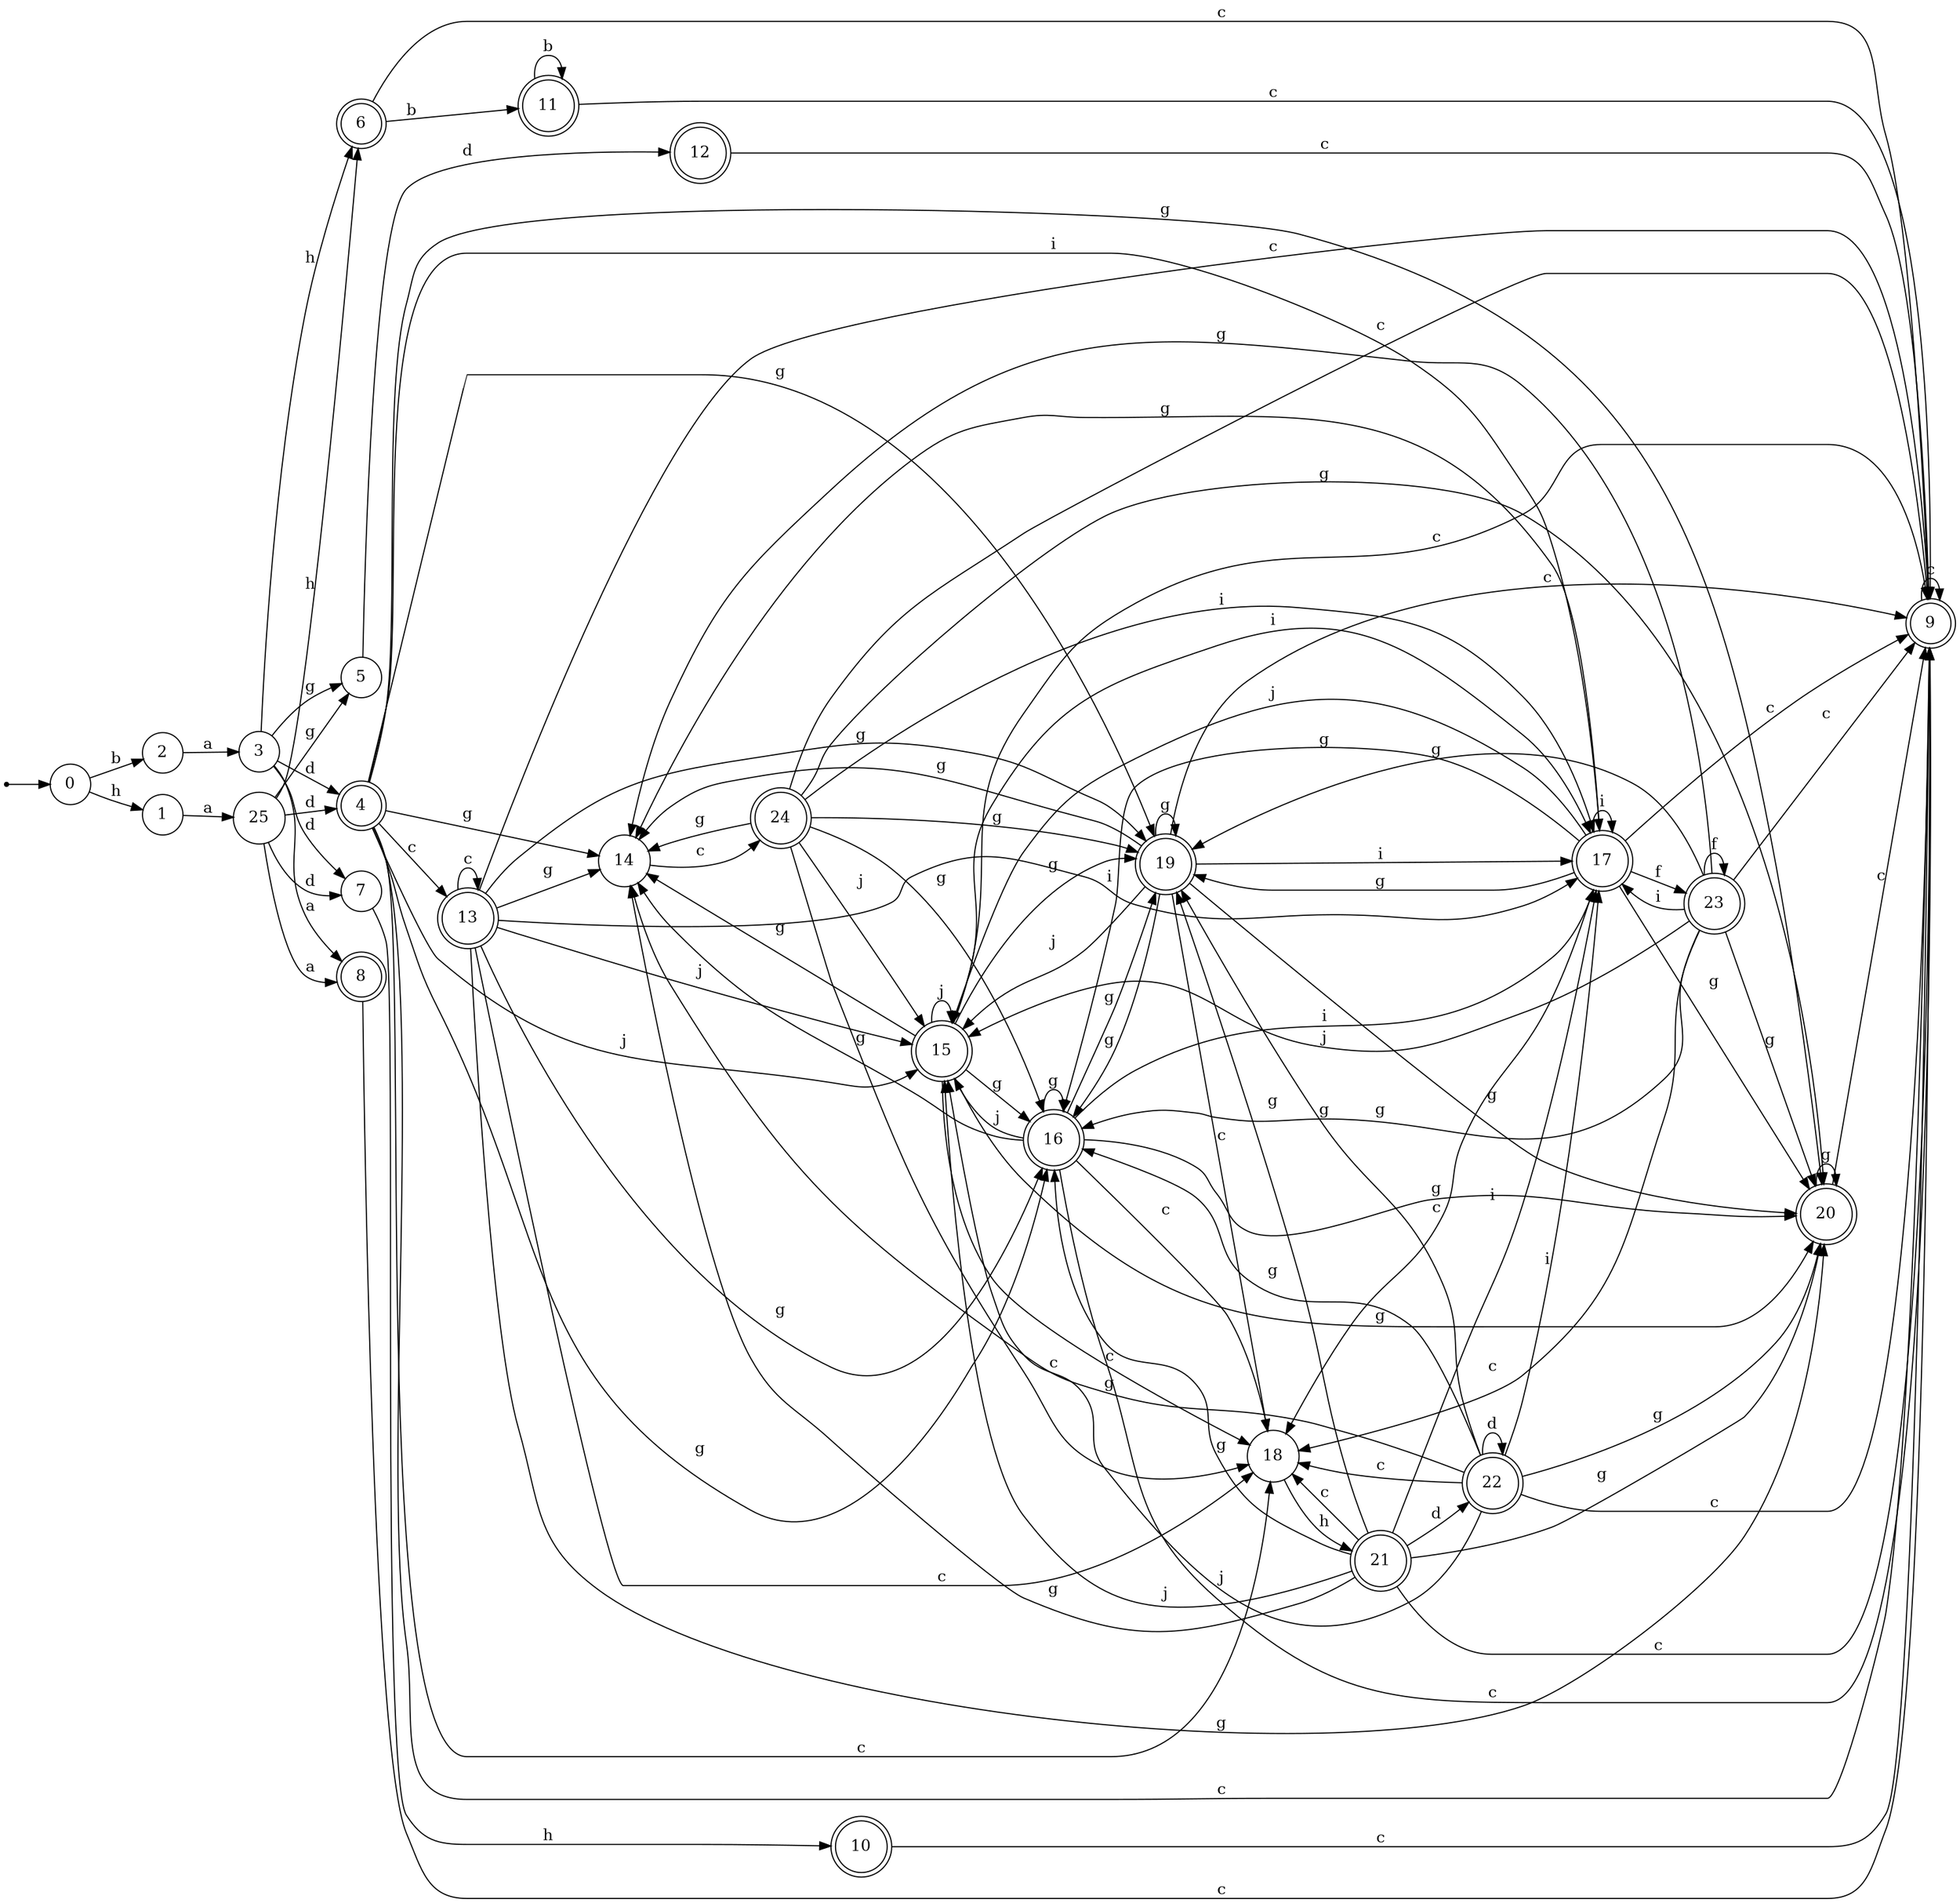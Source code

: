 digraph finite_state_machine {
rankdir=LR;
size="20,20";
node [shape = point]; "dummy0"
node [shape = circle]; "0";
"dummy0" -> "0";
node [shape = circle]; "1";
node [shape = circle]; "2";
node [shape = circle]; "3";
node [shape = doublecircle]; "4";node [shape = circle]; "5";
node [shape = doublecircle]; "6";node [shape = circle]; "7";
node [shape = doublecircle]; "8";node [shape = doublecircle]; "9";node [shape = doublecircle]; "10";node [shape = doublecircle]; "11";node [shape = doublecircle]; "12";node [shape = doublecircle]; "13";node [shape = circle]; "14";
node [shape = doublecircle]; "15";node [shape = doublecircle]; "16";node [shape = doublecircle]; "17";node [shape = circle]; "18";
node [shape = doublecircle]; "19";node [shape = doublecircle]; "20";node [shape = doublecircle]; "21";node [shape = doublecircle]; "22";node [shape = doublecircle]; "23";node [shape = doublecircle]; "24";node [shape = circle]; "25";
"0" -> "1" [label = "h"];
 "0" -> "2" [label = "b"];
 "2" -> "3" [label = "a"];
 "3" -> "4" [label = "d"];
 "3" -> "7" [label = "d"];
 "3" -> "5" [label = "g"];
 "3" -> "6" [label = "h"];
 "3" -> "8" [label = "a"];
 "8" -> "9" [label = "c"];
 "9" -> "9" [label = "c"];
 "7" -> "10" [label = "h"];
 "10" -> "9" [label = "c"];
 "6" -> "11" [label = "b"];
 "6" -> "9" [label = "c"];
 "11" -> "11" [label = "b"];
 "11" -> "9" [label = "c"];
 "5" -> "12" [label = "d"];
 "12" -> "9" [label = "c"];
 "4" -> "9" [label = "c"];
 "4" -> "18" [label = "c"];
 "4" -> "13" [label = "c"];
 "4" -> "16" [label = "g"];
 "4" -> "19" [label = "g"];
 "4" -> "20" [label = "g"];
 "4" -> "14" [label = "g"];
 "4" -> "15" [label = "j"];
 "4" -> "17" [label = "i"];
 "20" -> "20" [label = "g"];
 "20" -> "9" [label = "c"];
 "19" -> "16" [label = "g"];
 "19" -> "19" [label = "g"];
 "19" -> "20" [label = "g"];
 "19" -> "14" [label = "g"];
 "19" -> "15" [label = "j"];
 "19" -> "17" [label = "i"];
 "19" -> "9" [label = "c"];
 "19" -> "18" [label = "c"];
 "18" -> "21" [label = "h"];
 "21" -> "9" [label = "c"];
 "21" -> "18" [label = "c"];
 "21" -> "22" [label = "d"];
 "21" -> "16" [label = "g"];
 "21" -> "19" [label = "g"];
 "21" -> "20" [label = "g"];
 "21" -> "14" [label = "g"];
 "21" -> "15" [label = "j"];
 "21" -> "17" [label = "i"];
 "22" -> "22" [label = "d"];
 "22" -> "9" [label = "c"];
 "22" -> "18" [label = "c"];
 "22" -> "16" [label = "g"];
 "22" -> "19" [label = "g"];
 "22" -> "20" [label = "g"];
 "22" -> "14" [label = "g"];
 "22" -> "15" [label = "j"];
 "22" -> "17" [label = "i"];
 "17" -> "17" [label = "i"];
 "17" -> "23" [label = "f"];
 "17" -> "16" [label = "g"];
 "17" -> "19" [label = "g"];
 "17" -> "20" [label = "g"];
 "17" -> "14" [label = "g"];
 "17" -> "15" [label = "j"];
 "17" -> "9" [label = "c"];
 "17" -> "18" [label = "c"];
 "23" -> "23" [label = "f"];
 "23" -> "17" [label = "i"];
 "23" -> "16" [label = "g"];
 "23" -> "19" [label = "g"];
 "23" -> "20" [label = "g"];
 "23" -> "14" [label = "g"];
 "23" -> "15" [label = "j"];
 "23" -> "9" [label = "c"];
 "23" -> "18" [label = "c"];
 "16" -> "16" [label = "g"];
 "16" -> "19" [label = "g"];
 "16" -> "20" [label = "g"];
 "16" -> "14" [label = "g"];
 "16" -> "15" [label = "j"];
 "16" -> "17" [label = "i"];
 "16" -> "9" [label = "c"];
 "16" -> "18" [label = "c"];
 "15" -> "15" [label = "j"];
 "15" -> "16" [label = "g"];
 "15" -> "19" [label = "g"];
 "15" -> "20" [label = "g"];
 "15" -> "14" [label = "g"];
 "15" -> "17" [label = "i"];
 "15" -> "9" [label = "c"];
 "15" -> "18" [label = "c"];
 "14" -> "24" [label = "c"];
 "24" -> "16" [label = "g"];
 "24" -> "19" [label = "g"];
 "24" -> "20" [label = "g"];
 "24" -> "14" [label = "g"];
 "24" -> "15" [label = "j"];
 "24" -> "17" [label = "i"];
 "24" -> "9" [label = "c"];
 "24" -> "18" [label = "c"];
 "13" -> "9" [label = "c"];
 "13" -> "18" [label = "c"];
 "13" -> "13" [label = "c"];
 "13" -> "16" [label = "g"];
 "13" -> "19" [label = "g"];
 "13" -> "20" [label = "g"];
 "13" -> "14" [label = "g"];
 "13" -> "15" [label = "j"];
 "13" -> "17" [label = "i"];
 "1" -> "25" [label = "a"];
 "25" -> "4" [label = "d"];
 "25" -> "7" [label = "d"];
 "25" -> "5" [label = "g"];
 "25" -> "6" [label = "h"];
 "25" -> "8" [label = "a"];
 }

